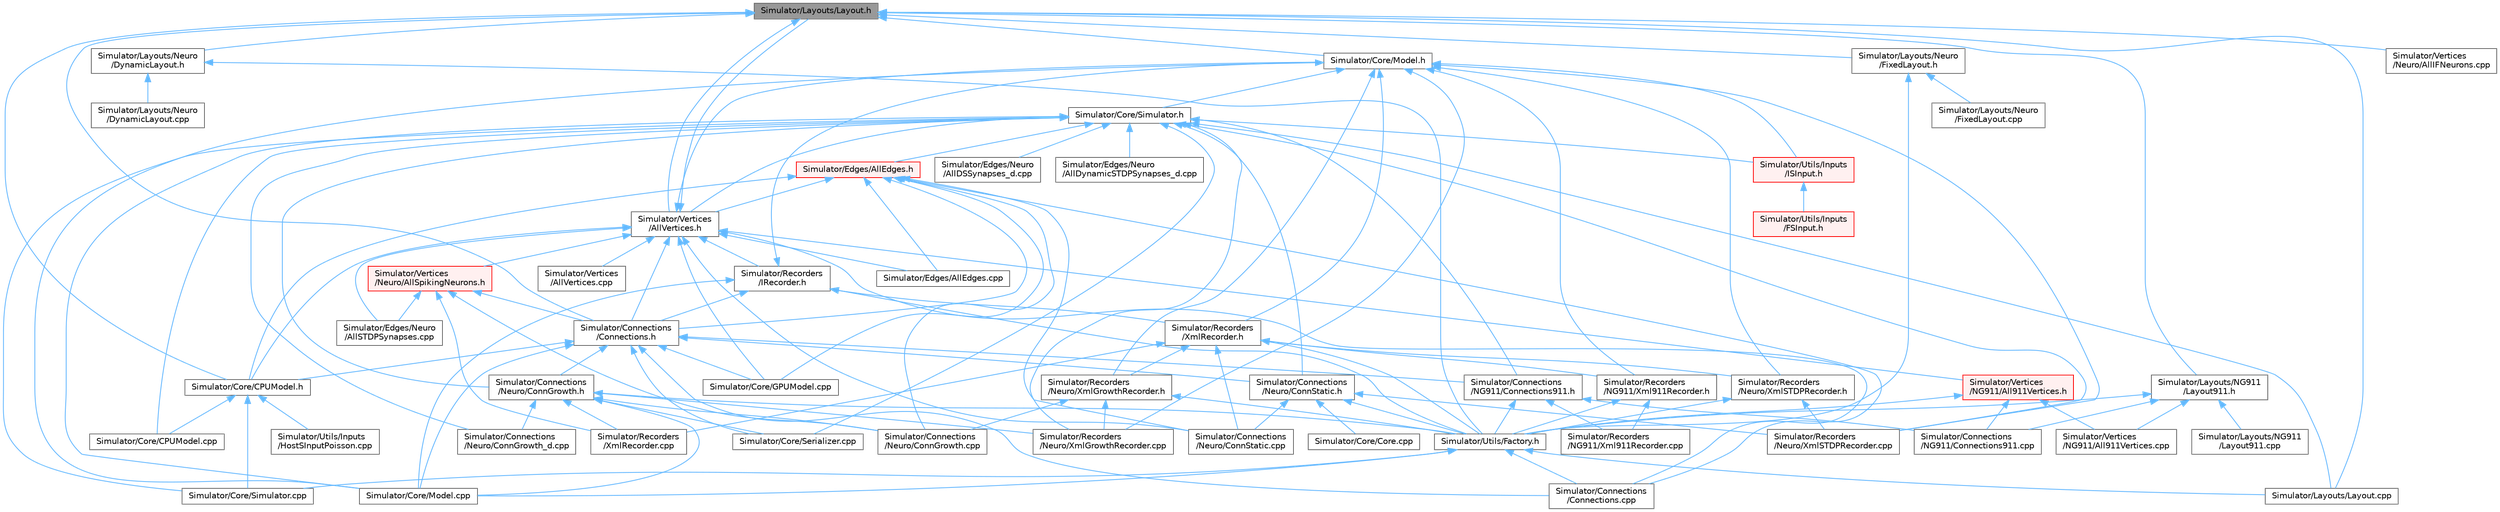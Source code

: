 digraph "Simulator/Layouts/Layout.h"
{
 // LATEX_PDF_SIZE
  bgcolor="transparent";
  edge [fontname=Helvetica,fontsize=10,labelfontname=Helvetica,labelfontsize=10];
  node [fontname=Helvetica,fontsize=10,shape=box,height=0.2,width=0.4];
  Node1 [id="Node000001",label="Simulator/Layouts/Layout.h",height=0.2,width=0.4,color="gray40", fillcolor="grey60", style="filled", fontcolor="black",tooltip="The Layout class defines the layout of neurons in neural networks."];
  Node1 -> Node2 [id="edge1_Node000001_Node000002",dir="back",color="steelblue1",style="solid",tooltip=" "];
  Node2 [id="Node000002",label="Simulator/Connections\l/Connections.h",height=0.2,width=0.4,color="grey40", fillcolor="white", style="filled",URL="$_connections_8h.html",tooltip="The base class of all connections classes."];
  Node2 -> Node3 [id="edge2_Node000002_Node000003",dir="back",color="steelblue1",style="solid",tooltip=" "];
  Node3 [id="Node000003",label="Simulator/Connections\l/Connections.cpp",height=0.2,width=0.4,color="grey40", fillcolor="white", style="filled",URL="$_connections_8cpp.html",tooltip="Methods for creating and updating connections."];
  Node2 -> Node4 [id="edge3_Node000002_Node000004",dir="back",color="steelblue1",style="solid",tooltip=" "];
  Node4 [id="Node000004",label="Simulator/Connections\l/NG911/Connections911.h",height=0.2,width=0.4,color="grey40", fillcolor="white", style="filled",URL="$_connections911_8h.html",tooltip="The model of the static network."];
  Node4 -> Node5 [id="edge4_Node000004_Node000005",dir="back",color="steelblue1",style="solid",tooltip=" "];
  Node5 [id="Node000005",label="Simulator/Connections\l/NG911/Connections911.cpp",height=0.2,width=0.4,color="grey40", fillcolor="white", style="filled",URL="$_connections911_8cpp.html",tooltip="The model of the static network."];
  Node4 -> Node6 [id="edge5_Node000004_Node000006",dir="back",color="steelblue1",style="solid",tooltip=" "];
  Node6 [id="Node000006",label="Simulator/Recorders\l/NG911/Xml911Recorder.cpp",height=0.2,width=0.4,color="grey40", fillcolor="white", style="filled",URL="$_xml911_recorder_8cpp.html",tooltip="Header file for Xml911Recorder.h."];
  Node4 -> Node7 [id="edge6_Node000004_Node000007",dir="back",color="steelblue1",style="solid",tooltip=" "];
  Node7 [id="Node000007",label="Simulator/Utils/Factory.h",height=0.2,width=0.4,color="grey40", fillcolor="white", style="filled",URL="$_factory_8h.html",tooltip="A factory template for creating factory class for any subsystem that requires a factory to create a (..."];
  Node7 -> Node3 [id="edge7_Node000007_Node000003",dir="back",color="steelblue1",style="solid",tooltip=" "];
  Node7 -> Node8 [id="edge8_Node000007_Node000008",dir="back",color="steelblue1",style="solid",tooltip=" "];
  Node8 [id="Node000008",label="Simulator/Core/Model.cpp",height=0.2,width=0.4,color="grey40", fillcolor="white", style="filled",URL="$_model_8cpp.html",tooltip="Implementation of Model for the graph-based networks."];
  Node7 -> Node9 [id="edge9_Node000007_Node000009",dir="back",color="steelblue1",style="solid",tooltip=" "];
  Node9 [id="Node000009",label="Simulator/Core/Simulator.cpp",height=0.2,width=0.4,color="grey40", fillcolor="white", style="filled",URL="$_simulator_8cpp.html",tooltip="Platform independent base class for the Brain Grid simulator. Simulator is a singleton class (a class..."];
  Node7 -> Node10 [id="edge10_Node000007_Node000010",dir="back",color="steelblue1",style="solid",tooltip=" "];
  Node10 [id="Node000010",label="Simulator/Layouts/Layout.cpp",height=0.2,width=0.4,color="grey40", fillcolor="white", style="filled",URL="$_layout_8cpp.html",tooltip="The Layout class defines the layout of neurons in neural networks."];
  Node2 -> Node11 [id="edge11_Node000002_Node000011",dir="back",color="steelblue1",style="solid",tooltip=" "];
  Node11 [id="Node000011",label="Simulator/Connections\l/Neuro/ConnGrowth.h",height=0.2,width=0.4,color="grey40", fillcolor="white", style="filled",URL="$_conn_growth_8h.html",tooltip="The model of the activity-dependent neurite outgrowth."];
  Node11 -> Node12 [id="edge12_Node000011_Node000012",dir="back",color="steelblue1",style="solid",tooltip=" "];
  Node12 [id="Node000012",label="Simulator/Connections\l/Neuro/ConnGrowth.cpp",height=0.2,width=0.4,color="grey40", fillcolor="white", style="filled",URL="$_conn_growth_8cpp.html",tooltip="The model of the activity-dependent neurite outgrowth."];
  Node11 -> Node13 [id="edge13_Node000011_Node000013",dir="back",color="steelblue1",style="solid",tooltip=" "];
  Node13 [id="Node000013",label="Simulator/Connections\l/Neuro/ConnGrowth_d.cpp",height=0.2,width=0.4,color="grey40", fillcolor="white", style="filled",URL="$_conn_growth__d_8cpp.html",tooltip="Update the weights of the Synapses in the simulation."];
  Node11 -> Node8 [id="edge14_Node000011_Node000008",dir="back",color="steelblue1",style="solid",tooltip=" "];
  Node11 -> Node14 [id="edge15_Node000011_Node000014",dir="back",color="steelblue1",style="solid",tooltip=" "];
  Node14 [id="Node000014",label="Simulator/Core/Serializer.cpp",height=0.2,width=0.4,color="grey40", fillcolor="white", style="filled",URL="$_serializer_8cpp.html",tooltip="Handles implementation details of serialization and deserialization of synapses."];
  Node11 -> Node15 [id="edge16_Node000011_Node000015",dir="back",color="steelblue1",style="solid",tooltip=" "];
  Node15 [id="Node000015",label="Simulator/Recorders\l/Neuro/XmlGrowthRecorder.cpp",height=0.2,width=0.4,color="grey40", fillcolor="white", style="filled",URL="$_xml_growth_recorder_8cpp.html",tooltip="An implementation for recording spikes history in an XML file for growth simulations."];
  Node11 -> Node16 [id="edge17_Node000011_Node000016",dir="back",color="steelblue1",style="solid",tooltip=" "];
  Node16 [id="Node000016",label="Simulator/Recorders\l/XmlRecorder.cpp",height=0.2,width=0.4,color="grey40", fillcolor="white", style="filled",URL="$_xml_recorder_8cpp.html",tooltip="An implementation for recording spikes history on xml file."];
  Node11 -> Node7 [id="edge18_Node000011_Node000007",dir="back",color="steelblue1",style="solid",tooltip=" "];
  Node2 -> Node17 [id="edge19_Node000002_Node000017",dir="back",color="steelblue1",style="solid",tooltip=" "];
  Node17 [id="Node000017",label="Simulator/Connections\l/Neuro/ConnStatic.h",height=0.2,width=0.4,color="grey40", fillcolor="white", style="filled",URL="$_conn_static_8h.html",tooltip="The model of the small world network."];
  Node17 -> Node18 [id="edge20_Node000017_Node000018",dir="back",color="steelblue1",style="solid",tooltip=" "];
  Node18 [id="Node000018",label="Simulator/Connections\l/Neuro/ConnStatic.cpp",height=0.2,width=0.4,color="grey40", fillcolor="white", style="filled",URL="$_conn_static_8cpp.html",tooltip="The model of the small world network."];
  Node17 -> Node19 [id="edge21_Node000017_Node000019",dir="back",color="steelblue1",style="solid",tooltip=" "];
  Node19 [id="Node000019",label="Simulator/Core/Core.cpp",height=0.2,width=0.4,color="grey40", fillcolor="white", style="filled",URL="$_core_8cpp.html",tooltip="Orchestrates most functionality in the simulation."];
  Node17 -> Node20 [id="edge22_Node000017_Node000020",dir="back",color="steelblue1",style="solid",tooltip=" "];
  Node20 [id="Node000020",label="Simulator/Recorders\l/Neuro/XmlSTDPRecorder.cpp",height=0.2,width=0.4,color="grey40", fillcolor="white", style="filled",URL="$_xml_s_t_d_p_recorder_8cpp_source.html",tooltip=" "];
  Node17 -> Node7 [id="edge23_Node000017_Node000007",dir="back",color="steelblue1",style="solid",tooltip=" "];
  Node2 -> Node21 [id="edge24_Node000002_Node000021",dir="back",color="steelblue1",style="solid",tooltip=" "];
  Node21 [id="Node000021",label="Simulator/Core/CPUModel.h",height=0.2,width=0.4,color="grey40", fillcolor="white", style="filled",URL="$_c_p_u_model_8h.html",tooltip="Implementation of Model for execution on CPU (single core)."];
  Node21 -> Node22 [id="edge25_Node000021_Node000022",dir="back",color="steelblue1",style="solid",tooltip=" "];
  Node22 [id="Node000022",label="Simulator/Core/CPUModel.cpp",height=0.2,width=0.4,color="grey40", fillcolor="white", style="filled",URL="$_c_p_u_model_8cpp.html",tooltip="Implementation of Model for graph-based networks."];
  Node21 -> Node9 [id="edge26_Node000021_Node000009",dir="back",color="steelblue1",style="solid",tooltip=" "];
  Node21 -> Node23 [id="edge27_Node000021_Node000023",dir="back",color="steelblue1",style="solid",tooltip=" "];
  Node23 [id="Node000023",label="Simulator/Utils/Inputs\l/HostSInputPoisson.cpp",height=0.2,width=0.4,color="grey40", fillcolor="white", style="filled",URL="$_host_s_input_poisson_8cpp.html",tooltip="A class that performs stimulus input (implementation Poisson)."];
  Node2 -> Node24 [id="edge28_Node000002_Node000024",dir="back",color="steelblue1",style="solid",tooltip=" "];
  Node24 [id="Node000024",label="Simulator/Core/GPUModel.cpp",height=0.2,width=0.4,color="grey40", fillcolor="white", style="filled",URL="$_g_p_u_model_8cpp.html",tooltip="Implementation of Model for the spiking neural networks."];
  Node2 -> Node8 [id="edge29_Node000002_Node000008",dir="back",color="steelblue1",style="solid",tooltip=" "];
  Node2 -> Node14 [id="edge30_Node000002_Node000014",dir="back",color="steelblue1",style="solid",tooltip=" "];
  Node1 -> Node21 [id="edge31_Node000001_Node000021",dir="back",color="steelblue1",style="solid",tooltip=" "];
  Node1 -> Node25 [id="edge32_Node000001_Node000025",dir="back",color="steelblue1",style="solid",tooltip=" "];
  Node25 [id="Node000025",label="Simulator/Core/Model.h",height=0.2,width=0.4,color="grey40", fillcolor="white", style="filled",URL="$_model_8h.html",tooltip="Implementation of Model for graph-based networks."];
  Node25 -> Node8 [id="edge33_Node000025_Node000008",dir="back",color="steelblue1",style="solid",tooltip=" "];
  Node25 -> Node26 [id="edge34_Node000025_Node000026",dir="back",color="steelblue1",style="solid",tooltip=" "];
  Node26 [id="Node000026",label="Simulator/Core/Simulator.h",height=0.2,width=0.4,color="grey40", fillcolor="white", style="filled",URL="$_simulator_8h.html",tooltip="Platform independent base class for the Brain Grid simulator. Simulator is a singleton class (a class..."];
  Node26 -> Node4 [id="edge35_Node000026_Node000004",dir="back",color="steelblue1",style="solid",tooltip=" "];
  Node26 -> Node11 [id="edge36_Node000026_Node000011",dir="back",color="steelblue1",style="solid",tooltip=" "];
  Node26 -> Node13 [id="edge37_Node000026_Node000013",dir="back",color="steelblue1",style="solid",tooltip=" "];
  Node26 -> Node17 [id="edge38_Node000026_Node000017",dir="back",color="steelblue1",style="solid",tooltip=" "];
  Node26 -> Node22 [id="edge39_Node000026_Node000022",dir="back",color="steelblue1",style="solid",tooltip=" "];
  Node26 -> Node8 [id="edge40_Node000026_Node000008",dir="back",color="steelblue1",style="solid",tooltip=" "];
  Node26 -> Node14 [id="edge41_Node000026_Node000014",dir="back",color="steelblue1",style="solid",tooltip=" "];
  Node26 -> Node9 [id="edge42_Node000026_Node000009",dir="back",color="steelblue1",style="solid",tooltip=" "];
  Node26 -> Node27 [id="edge43_Node000026_Node000027",dir="back",color="steelblue1",style="solid",tooltip=" "];
  Node27 [id="Node000027",label="Simulator/Edges/AllEdges.h",height=0.2,width=0.4,color="red", fillcolor="#FFF0F0", style="filled",URL="$_all_edges_8h.html",tooltip="An interface and top level implementation for edge classes."];
  Node27 -> Node3 [id="edge44_Node000027_Node000003",dir="back",color="steelblue1",style="solid",tooltip=" "];
  Node27 -> Node2 [id="edge45_Node000027_Node000002",dir="back",color="steelblue1",style="solid",tooltip=" "];
  Node27 -> Node12 [id="edge46_Node000027_Node000012",dir="back",color="steelblue1",style="solid",tooltip=" "];
  Node27 -> Node18 [id="edge47_Node000027_Node000018",dir="back",color="steelblue1",style="solid",tooltip=" "];
  Node27 -> Node21 [id="edge48_Node000027_Node000021",dir="back",color="steelblue1",style="solid",tooltip=" "];
  Node27 -> Node24 [id="edge49_Node000027_Node000024",dir="back",color="steelblue1",style="solid",tooltip=" "];
  Node27 -> Node28 [id="edge50_Node000027_Node000028",dir="back",color="steelblue1",style="solid",tooltip=" "];
  Node28 [id="Node000028",label="Simulator/Edges/AllEdges.cpp",height=0.2,width=0.4,color="grey40", fillcolor="white", style="filled",URL="$_all_edges_8cpp.html",tooltip="A container of all edge data."];
  Node27 -> Node70 [id="edge51_Node000027_Node000070",dir="back",color="steelblue1",style="solid",tooltip=" "];
  Node70 [id="Node000070",label="Simulator/Vertices\l/AllVertices.h",height=0.2,width=0.4,color="grey40", fillcolor="white", style="filled",URL="$_all_vertices_8h.html",tooltip="A container of the base class of all vertex data."];
  Node70 -> Node3 [id="edge52_Node000070_Node000003",dir="back",color="steelblue1",style="solid",tooltip=" "];
  Node70 -> Node2 [id="edge53_Node000070_Node000002",dir="back",color="steelblue1",style="solid",tooltip=" "];
  Node70 -> Node18 [id="edge54_Node000070_Node000018",dir="back",color="steelblue1",style="solid",tooltip=" "];
  Node70 -> Node21 [id="edge55_Node000070_Node000021",dir="back",color="steelblue1",style="solid",tooltip=" "];
  Node70 -> Node24 [id="edge56_Node000070_Node000024",dir="back",color="steelblue1",style="solid",tooltip=" "];
  Node70 -> Node25 [id="edge57_Node000070_Node000025",dir="back",color="steelblue1",style="solid",tooltip=" "];
  Node70 -> Node28 [id="edge58_Node000070_Node000028",dir="back",color="steelblue1",style="solid",tooltip=" "];
  Node70 -> Node57 [id="edge59_Node000070_Node000057",dir="back",color="steelblue1",style="solid",tooltip=" "];
  Node57 [id="Node000057",label="Simulator/Edges/Neuro\l/AllSTDPSynapses.cpp",height=0.2,width=0.4,color="grey40", fillcolor="white", style="filled",URL="$_all_s_t_d_p_synapses_8cpp.html",tooltip="A container of all STDP synapse data."];
  Node70 -> Node1 [id="edge60_Node000070_Node000001",dir="back",color="steelblue1",style="solid",tooltip=" "];
  Node70 -> Node71 [id="edge61_Node000070_Node000071",dir="back",color="steelblue1",style="solid",tooltip=" "];
  Node71 [id="Node000071",label="Simulator/Recorders\l/IRecorder.h",height=0.2,width=0.4,color="grey40", fillcolor="white", style="filled",URL="$_i_recorder_8h.html",tooltip="An interface for recording spikes history."];
  Node71 -> Node2 [id="edge62_Node000071_Node000002",dir="back",color="steelblue1",style="solid",tooltip=" "];
  Node71 -> Node8 [id="edge63_Node000071_Node000008",dir="back",color="steelblue1",style="solid",tooltip=" "];
  Node71 -> Node25 [id="edge64_Node000071_Node000025",dir="back",color="steelblue1",style="solid",tooltip=" "];
  Node71 -> Node72 [id="edge65_Node000071_Node000072",dir="back",color="steelblue1",style="solid",tooltip=" "];
  Node72 [id="Node000072",label="Simulator/Recorders\l/XmlRecorder.h",height=0.2,width=0.4,color="grey40", fillcolor="white", style="filled",URL="$_xml_recorder_8h.html",tooltip="An implementation for recording spikes history on xml file."];
  Node72 -> Node18 [id="edge66_Node000072_Node000018",dir="back",color="steelblue1",style="solid",tooltip=" "];
  Node72 -> Node73 [id="edge67_Node000072_Node000073",dir="back",color="steelblue1",style="solid",tooltip=" "];
  Node73 [id="Node000073",label="Simulator/Recorders\l/NG911/Xml911Recorder.h",height=0.2,width=0.4,color="grey40", fillcolor="white", style="filled",URL="$_xml911_recorder_8h.html",tooltip="Header file for Xml911Recorder.h."];
  Node73 -> Node6 [id="edge68_Node000073_Node000006",dir="back",color="steelblue1",style="solid",tooltip=" "];
  Node73 -> Node7 [id="edge69_Node000073_Node000007",dir="back",color="steelblue1",style="solid",tooltip=" "];
  Node72 -> Node74 [id="edge70_Node000072_Node000074",dir="back",color="steelblue1",style="solid",tooltip=" "];
  Node74 [id="Node000074",label="Simulator/Recorders\l/Neuro/XmlGrowthRecorder.h",height=0.2,width=0.4,color="grey40", fillcolor="white", style="filled",URL="$_xml_growth_recorder_8h.html",tooltip="Header file for XmlGrowthRecorder.h."];
  Node74 -> Node12 [id="edge71_Node000074_Node000012",dir="back",color="steelblue1",style="solid",tooltip=" "];
  Node74 -> Node15 [id="edge72_Node000074_Node000015",dir="back",color="steelblue1",style="solid",tooltip=" "];
  Node74 -> Node7 [id="edge73_Node000074_Node000007",dir="back",color="steelblue1",style="solid",tooltip=" "];
  Node72 -> Node75 [id="edge74_Node000072_Node000075",dir="back",color="steelblue1",style="solid",tooltip=" "];
  Node75 [id="Node000075",label="Simulator/Recorders\l/Neuro/XmlSTDPRecorder.h",height=0.2,width=0.4,color="grey40", fillcolor="white", style="filled",URL="$_xml_s_t_d_p_recorder_8h.html",tooltip="An implementation for recording spikes history in an XML file for spike timining dependent plasticity..."];
  Node75 -> Node20 [id="edge75_Node000075_Node000020",dir="back",color="steelblue1",style="solid",tooltip=" "];
  Node75 -> Node7 [id="edge76_Node000075_Node000007",dir="back",color="steelblue1",style="solid",tooltip=" "];
  Node72 -> Node16 [id="edge77_Node000072_Node000016",dir="back",color="steelblue1",style="solid",tooltip=" "];
  Node72 -> Node7 [id="edge78_Node000072_Node000007",dir="back",color="steelblue1",style="solid",tooltip=" "];
  Node71 -> Node7 [id="edge79_Node000071_Node000007",dir="back",color="steelblue1",style="solid",tooltip=" "];
  Node70 -> Node76 [id="edge80_Node000070_Node000076",dir="back",color="steelblue1",style="solid",tooltip=" "];
  Node76 [id="Node000076",label="Simulator/Vertices\l/AllVertices.cpp",height=0.2,width=0.4,color="grey40", fillcolor="white", style="filled",URL="$_all_vertices_8cpp.html",tooltip="A container of the base class of all vertex data."];
  Node70 -> Node77 [id="edge81_Node000070_Node000077",dir="back",color="steelblue1",style="solid",tooltip=" "];
  Node77 [id="Node000077",label="Simulator/Vertices\l/NG911/All911Vertices.h",height=0.2,width=0.4,color="red", fillcolor="#FFF0F0", style="filled",URL="$_all911_vertices_8h.html",tooltip="A container of all 911 vertex data."];
  Node77 -> Node5 [id="edge82_Node000077_Node000005",dir="back",color="steelblue1",style="solid",tooltip=" "];
  Node77 -> Node7 [id="edge83_Node000077_Node000007",dir="back",color="steelblue1",style="solid",tooltip=" "];
  Node77 -> Node31 [id="edge84_Node000077_Node000031",dir="back",color="steelblue1",style="solid",tooltip=" "];
  Node31 [id="Node000031",label="Simulator/Vertices\l/NG911/All911Vertices.cpp",height=0.2,width=0.4,color="grey40", fillcolor="white", style="filled",URL="$_all911_vertices_8cpp.html",tooltip="A container of all 911 vertex data."];
  Node70 -> Node62 [id="edge85_Node000070_Node000062",dir="back",color="steelblue1",style="solid",tooltip=" "];
  Node62 [id="Node000062",label="Simulator/Vertices\l/Neuro/AllSpikingNeurons.h",height=0.2,width=0.4,color="red", fillcolor="#FFF0F0", style="filled",URL="$_all_spiking_neurons_8h.html",tooltip="A container of all spiking neuron data."];
  Node62 -> Node2 [id="edge86_Node000062_Node000002",dir="back",color="steelblue1",style="solid",tooltip=" "];
  Node62 -> Node12 [id="edge87_Node000062_Node000012",dir="back",color="steelblue1",style="solid",tooltip=" "];
  Node62 -> Node57 [id="edge88_Node000062_Node000057",dir="back",color="steelblue1",style="solid",tooltip=" "];
  Node62 -> Node16 [id="edge89_Node000062_Node000016",dir="back",color="steelblue1",style="solid",tooltip=" "];
  Node26 -> Node36 [id="edge90_Node000026_Node000036",dir="back",color="steelblue1",style="solid",tooltip=" "];
  Node36 [id="Node000036",label="Simulator/Edges/Neuro\l/AllDSSynapses_d.cpp",height=0.2,width=0.4,color="grey40", fillcolor="white", style="filled",URL="$_all_d_s_synapses__d_8cpp.html",tooltip="A container of all DS synapse data."];
  Node26 -> Node43 [id="edge91_Node000026_Node000043",dir="back",color="steelblue1",style="solid",tooltip=" "];
  Node43 [id="Node000043",label="Simulator/Edges/Neuro\l/AllDynamicSTDPSynapses_d.cpp",height=0.2,width=0.4,color="grey40", fillcolor="white", style="filled",URL="$_all_dynamic_s_t_d_p_synapses__d_8cpp.html",tooltip="A container of all dynamic STDP synapse data."];
  Node26 -> Node10 [id="edge92_Node000026_Node000010",dir="back",color="steelblue1",style="solid",tooltip=" "];
  Node26 -> Node15 [id="edge93_Node000026_Node000015",dir="back",color="steelblue1",style="solid",tooltip=" "];
  Node26 -> Node20 [id="edge94_Node000026_Node000020",dir="back",color="steelblue1",style="solid",tooltip=" "];
  Node26 -> Node78 [id="edge95_Node000026_Node000078",dir="back",color="steelblue1",style="solid",tooltip=" "];
  Node78 [id="Node000078",label="Simulator/Utils/Inputs\l/ISInput.h",height=0.2,width=0.4,color="red", fillcolor="#FFF0F0", style="filled",URL="$_i_s_input_8h.html",tooltip="An interface for stimulus input classes."];
  Node78 -> Node79 [id="edge96_Node000078_Node000079",dir="back",color="steelblue1",style="solid",tooltip=" "];
  Node79 [id="Node000079",label="Simulator/Utils/Inputs\l/FSInput.h",height=0.2,width=0.4,color="red", fillcolor="#FFF0F0", style="filled",URL="$_f_s_input_8h.html",tooltip="A factoy class for stimulus input classes."];
  Node26 -> Node70 [id="edge97_Node000026_Node000070",dir="back",color="steelblue1",style="solid",tooltip=" "];
  Node25 -> Node73 [id="edge98_Node000025_Node000073",dir="back",color="steelblue1",style="solid",tooltip=" "];
  Node25 -> Node15 [id="edge99_Node000025_Node000015",dir="back",color="steelblue1",style="solid",tooltip=" "];
  Node25 -> Node74 [id="edge100_Node000025_Node000074",dir="back",color="steelblue1",style="solid",tooltip=" "];
  Node25 -> Node20 [id="edge101_Node000025_Node000020",dir="back",color="steelblue1",style="solid",tooltip=" "];
  Node25 -> Node75 [id="edge102_Node000025_Node000075",dir="back",color="steelblue1",style="solid",tooltip=" "];
  Node25 -> Node72 [id="edge103_Node000025_Node000072",dir="back",color="steelblue1",style="solid",tooltip=" "];
  Node25 -> Node78 [id="edge104_Node000025_Node000078",dir="back",color="steelblue1",style="solid",tooltip=" "];
  Node1 -> Node10 [id="edge105_Node000001_Node000010",dir="back",color="steelblue1",style="solid",tooltip=" "];
  Node1 -> Node86 [id="edge106_Node000001_Node000086",dir="back",color="steelblue1",style="solid",tooltip=" "];
  Node86 [id="Node000086",label="Simulator/Layouts/NG911\l/Layout911.h",height=0.2,width=0.4,color="grey40", fillcolor="white", style="filled",URL="$_layout911_8h.html",tooltip="The Layout class defines the layout of vertices in networks."];
  Node86 -> Node5 [id="edge107_Node000086_Node000005",dir="back",color="steelblue1",style="solid",tooltip=" "];
  Node86 -> Node87 [id="edge108_Node000086_Node000087",dir="back",color="steelblue1",style="solid",tooltip=" "];
  Node87 [id="Node000087",label="Simulator/Layouts/NG911\l/Layout911.cpp",height=0.2,width=0.4,color="grey40", fillcolor="white", style="filled",URL="$_layout911_8cpp.html",tooltip="The Layout class defines the layout of vertices in networks."];
  Node86 -> Node7 [id="edge109_Node000086_Node000007",dir="back",color="steelblue1",style="solid",tooltip=" "];
  Node86 -> Node31 [id="edge110_Node000086_Node000031",dir="back",color="steelblue1",style="solid",tooltip=" "];
  Node1 -> Node88 [id="edge111_Node000001_Node000088",dir="back",color="steelblue1",style="solid",tooltip=" "];
  Node88 [id="Node000088",label="Simulator/Layouts/Neuro\l/DynamicLayout.h",height=0.2,width=0.4,color="grey40", fillcolor="white", style="filled",URL="$_dynamic_layout_8h.html",tooltip="The DynamicLayout class defines the layout of neurons in neural networks."];
  Node88 -> Node89 [id="edge112_Node000088_Node000089",dir="back",color="steelblue1",style="solid",tooltip=" "];
  Node89 [id="Node000089",label="Simulator/Layouts/Neuro\l/DynamicLayout.cpp",height=0.2,width=0.4,color="grey40", fillcolor="white", style="filled",URL="$_dynamic_layout_8cpp.html",tooltip="The DynamicLayout class defines the layout of neurons in neural networks."];
  Node88 -> Node7 [id="edge113_Node000088_Node000007",dir="back",color="steelblue1",style="solid",tooltip=" "];
  Node1 -> Node90 [id="edge114_Node000001_Node000090",dir="back",color="steelblue1",style="solid",tooltip=" "];
  Node90 [id="Node000090",label="Simulator/Layouts/Neuro\l/FixedLayout.h",height=0.2,width=0.4,color="grey40", fillcolor="white", style="filled",URL="$_fixed_layout_8h.html",tooltip="The Layout class defines the layout of vertices in neural networks."];
  Node90 -> Node91 [id="edge115_Node000090_Node000091",dir="back",color="steelblue1",style="solid",tooltip=" "];
  Node91 [id="Node000091",label="Simulator/Layouts/Neuro\l/FixedLayout.cpp",height=0.2,width=0.4,color="grey40", fillcolor="white", style="filled",URL="$_fixed_layout_8cpp.html",tooltip="The Layout class defines the layout of vertices in neural networks."];
  Node90 -> Node7 [id="edge116_Node000090_Node000007",dir="back",color="steelblue1",style="solid",tooltip=" "];
  Node1 -> Node70 [id="edge117_Node000001_Node000070",dir="back",color="steelblue1",style="solid",tooltip=" "];
  Node1 -> Node65 [id="edge118_Node000001_Node000065",dir="back",color="steelblue1",style="solid",tooltip=" "];
  Node65 [id="Node000065",label="Simulator/Vertices\l/Neuro/AllIFNeurons.cpp",height=0.2,width=0.4,color="grey40", fillcolor="white", style="filled",URL="$_all_i_f_neurons_8cpp.html",tooltip="A container of all Integate and Fire (IF) neuron data."];
}
